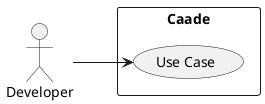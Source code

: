 @startuml

left to right direction

:Developer: as Actor

rectangle "Caade" {
    (Use Case) as U1
}

Actor --> U1

@enduml

